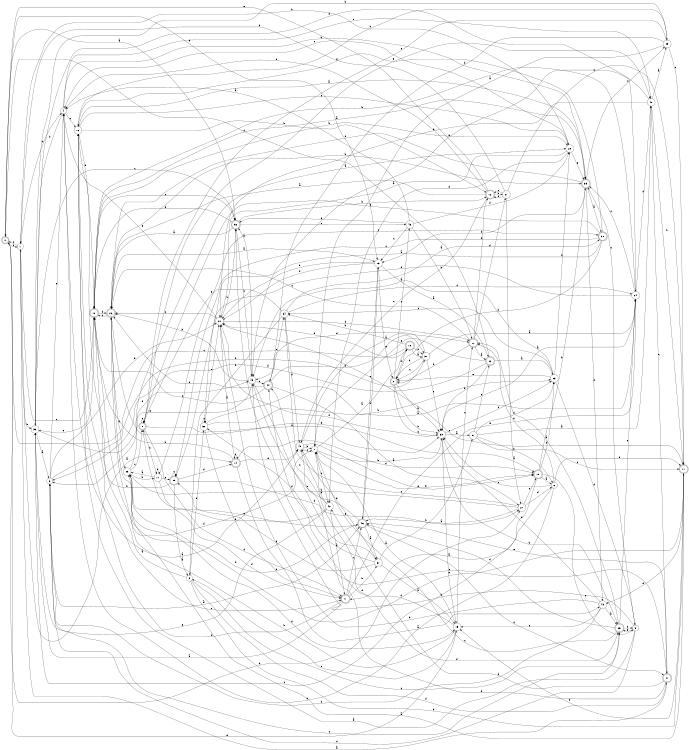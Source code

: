 digraph n43_7 {
__start0 [label="" shape="none"];

rankdir=LR;
size="8,5";

s0 [style="rounded,filled", color="black", fillcolor="white" shape="doublecircle", label="0"];
s1 [style="filled", color="black", fillcolor="white" shape="circle", label="1"];
s2 [style="rounded,filled", color="black", fillcolor="white" shape="doublecircle", label="2"];
s3 [style="filled", color="black", fillcolor="white" shape="circle", label="3"];
s4 [style="filled", color="black", fillcolor="white" shape="circle", label="4"];
s5 [style="filled", color="black", fillcolor="white" shape="circle", label="5"];
s6 [style="filled", color="black", fillcolor="white" shape="circle", label="6"];
s7 [style="filled", color="black", fillcolor="white" shape="circle", label="7"];
s8 [style="rounded,filled", color="black", fillcolor="white" shape="doublecircle", label="8"];
s9 [style="filled", color="black", fillcolor="white" shape="circle", label="9"];
s10 [style="rounded,filled", color="black", fillcolor="white" shape="doublecircle", label="10"];
s11 [style="rounded,filled", color="black", fillcolor="white" shape="doublecircle", label="11"];
s12 [style="rounded,filled", color="black", fillcolor="white" shape="doublecircle", label="12"];
s13 [style="filled", color="black", fillcolor="white" shape="circle", label="13"];
s14 [style="rounded,filled", color="black", fillcolor="white" shape="doublecircle", label="14"];
s15 [style="filled", color="black", fillcolor="white" shape="circle", label="15"];
s16 [style="filled", color="black", fillcolor="white" shape="circle", label="16"];
s17 [style="filled", color="black", fillcolor="white" shape="circle", label="17"];
s18 [style="rounded,filled", color="black", fillcolor="white" shape="doublecircle", label="18"];
s19 [style="rounded,filled", color="black", fillcolor="white" shape="doublecircle", label="19"];
s20 [style="filled", color="black", fillcolor="white" shape="circle", label="20"];
s21 [style="filled", color="black", fillcolor="white" shape="circle", label="21"];
s22 [style="rounded,filled", color="black", fillcolor="white" shape="doublecircle", label="22"];
s23 [style="filled", color="black", fillcolor="white" shape="circle", label="23"];
s24 [style="filled", color="black", fillcolor="white" shape="circle", label="24"];
s25 [style="rounded,filled", color="black", fillcolor="white" shape="doublecircle", label="25"];
s26 [style="rounded,filled", color="black", fillcolor="white" shape="doublecircle", label="26"];
s27 [style="filled", color="black", fillcolor="white" shape="circle", label="27"];
s28 [style="filled", color="black", fillcolor="white" shape="circle", label="28"];
s29 [style="rounded,filled", color="black", fillcolor="white" shape="doublecircle", label="29"];
s30 [style="rounded,filled", color="black", fillcolor="white" shape="doublecircle", label="30"];
s31 [style="filled", color="black", fillcolor="white" shape="circle", label="31"];
s32 [style="rounded,filled", color="black", fillcolor="white" shape="doublecircle", label="32"];
s33 [style="filled", color="black", fillcolor="white" shape="circle", label="33"];
s34 [style="filled", color="black", fillcolor="white" shape="circle", label="34"];
s35 [style="rounded,filled", color="black", fillcolor="white" shape="doublecircle", label="35"];
s36 [style="filled", color="black", fillcolor="white" shape="circle", label="36"];
s37 [style="filled", color="black", fillcolor="white" shape="circle", label="37"];
s38 [style="filled", color="black", fillcolor="white" shape="circle", label="38"];
s39 [style="filled", color="black", fillcolor="white" shape="circle", label="39"];
s40 [style="filled", color="black", fillcolor="white" shape="circle", label="40"];
s41 [style="rounded,filled", color="black", fillcolor="white" shape="doublecircle", label="41"];
s42 [style="filled", color="black", fillcolor="white" shape="circle", label="42"];
s43 [style="filled", color="black", fillcolor="white" shape="circle", label="43"];
s44 [style="rounded,filled", color="black", fillcolor="white" shape="doublecircle", label="44"];
s45 [style="filled", color="black", fillcolor="white" shape="circle", label="45"];
s46 [style="rounded,filled", color="black", fillcolor="white" shape="doublecircle", label="46"];
s47 [style="rounded,filled", color="black", fillcolor="white" shape="doublecircle", label="47"];
s48 [style="filled", color="black", fillcolor="white" shape="circle", label="48"];
s49 [style="filled", color="black", fillcolor="white" shape="circle", label="49"];
s50 [style="filled", color="black", fillcolor="white" shape="circle", label="50"];
s51 [style="filled", color="black", fillcolor="white" shape="circle", label="51"];
s52 [style="rounded,filled", color="black", fillcolor="white" shape="doublecircle", label="52"];
s0 -> s52 [label="a"];
s0 -> s27 [label="b"];
s0 -> s1 [label="c"];
s0 -> s13 [label="d"];
s0 -> s15 [label="e"];
s1 -> s14 [label="a"];
s1 -> s33 [label="b"];
s1 -> s0 [label="c"];
s1 -> s4 [label="d"];
s1 -> s10 [label="e"];
s2 -> s38 [label="a"];
s2 -> s38 [label="b"];
s2 -> s43 [label="c"];
s2 -> s18 [label="d"];
s2 -> s38 [label="e"];
s3 -> s46 [label="a"];
s3 -> s31 [label="b"];
s3 -> s25 [label="c"];
s3 -> s20 [label="d"];
s3 -> s4 [label="e"];
s4 -> s40 [label="a"];
s4 -> s35 [label="b"];
s4 -> s16 [label="c"];
s4 -> s33 [label="d"];
s4 -> s48 [label="e"];
s5 -> s16 [label="a"];
s5 -> s45 [label="b"];
s5 -> s35 [label="c"];
s5 -> s3 [label="d"];
s5 -> s25 [label="e"];
s6 -> s41 [label="a"];
s6 -> s4 [label="b"];
s6 -> s38 [label="c"];
s6 -> s22 [label="d"];
s6 -> s11 [label="e"];
s7 -> s18 [label="a"];
s7 -> s38 [label="b"];
s7 -> s42 [label="c"];
s7 -> s10 [label="d"];
s7 -> s19 [label="e"];
s8 -> s38 [label="a"];
s8 -> s17 [label="b"];
s8 -> s8 [label="c"];
s8 -> s41 [label="d"];
s8 -> s48 [label="e"];
s9 -> s10 [label="a"];
s9 -> s11 [label="b"];
s9 -> s25 [label="c"];
s9 -> s47 [label="d"];
s9 -> s50 [label="e"];
s10 -> s35 [label="a"];
s10 -> s28 [label="b"];
s10 -> s52 [label="c"];
s10 -> s26 [label="d"];
s10 -> s33 [label="e"];
s11 -> s36 [label="a"];
s11 -> s15 [label="b"];
s11 -> s20 [label="c"];
s11 -> s36 [label="d"];
s11 -> s49 [label="e"];
s12 -> s26 [label="a"];
s12 -> s21 [label="b"];
s12 -> s40 [label="c"];
s12 -> s4 [label="d"];
s12 -> s0 [label="e"];
s13 -> s32 [label="a"];
s13 -> s20 [label="b"];
s13 -> s46 [label="c"];
s13 -> s20 [label="d"];
s13 -> s2 [label="e"];
s14 -> s49 [label="a"];
s14 -> s10 [label="b"];
s14 -> s14 [label="c"];
s14 -> s19 [label="d"];
s14 -> s40 [label="e"];
s15 -> s7 [label="a"];
s15 -> s26 [label="b"];
s15 -> s22 [label="c"];
s15 -> s44 [label="d"];
s15 -> s9 [label="e"];
s16 -> s35 [label="a"];
s16 -> s12 [label="b"];
s16 -> s28 [label="c"];
s16 -> s10 [label="d"];
s16 -> s41 [label="e"];
s17 -> s36 [label="a"];
s17 -> s17 [label="b"];
s17 -> s30 [label="c"];
s17 -> s41 [label="d"];
s17 -> s29 [label="e"];
s18 -> s31 [label="a"];
s18 -> s34 [label="b"];
s18 -> s0 [label="c"];
s18 -> s31 [label="d"];
s18 -> s20 [label="e"];
s19 -> s6 [label="a"];
s19 -> s35 [label="b"];
s19 -> s33 [label="c"];
s19 -> s23 [label="d"];
s19 -> s5 [label="e"];
s20 -> s14 [label="a"];
s20 -> s52 [label="b"];
s20 -> s26 [label="c"];
s20 -> s22 [label="d"];
s20 -> s4 [label="e"];
s21 -> s27 [label="a"];
s21 -> s1 [label="b"];
s21 -> s11 [label="c"];
s21 -> s12 [label="d"];
s21 -> s12 [label="e"];
s22 -> s32 [label="a"];
s22 -> s12 [label="b"];
s22 -> s26 [label="c"];
s22 -> s21 [label="d"];
s22 -> s2 [label="e"];
s23 -> s45 [label="a"];
s23 -> s28 [label="b"];
s23 -> s34 [label="c"];
s23 -> s5 [label="d"];
s23 -> s2 [label="e"];
s24 -> s38 [label="a"];
s24 -> s10 [label="b"];
s24 -> s35 [label="c"];
s24 -> s48 [label="d"];
s24 -> s29 [label="e"];
s25 -> s22 [label="a"];
s25 -> s5 [label="b"];
s25 -> s7 [label="c"];
s25 -> s46 [label="d"];
s25 -> s24 [label="e"];
s26 -> s13 [label="a"];
s26 -> s35 [label="b"];
s26 -> s10 [label="c"];
s26 -> s36 [label="d"];
s26 -> s19 [label="e"];
s27 -> s46 [label="a"];
s27 -> s36 [label="b"];
s27 -> s34 [label="c"];
s27 -> s6 [label="d"];
s27 -> s19 [label="e"];
s28 -> s20 [label="a"];
s28 -> s1 [label="b"];
s28 -> s4 [label="c"];
s28 -> s42 [label="d"];
s28 -> s35 [label="e"];
s29 -> s9 [label="a"];
s29 -> s16 [label="b"];
s29 -> s29 [label="c"];
s29 -> s14 [label="d"];
s29 -> s27 [label="e"];
s30 -> s50 [label="a"];
s30 -> s2 [label="b"];
s30 -> s29 [label="c"];
s30 -> s16 [label="d"];
s30 -> s8 [label="e"];
s31 -> s24 [label="a"];
s31 -> s2 [label="b"];
s31 -> s2 [label="c"];
s31 -> s45 [label="d"];
s31 -> s38 [label="e"];
s32 -> s23 [label="a"];
s32 -> s38 [label="b"];
s32 -> s0 [label="c"];
s32 -> s3 [label="d"];
s32 -> s7 [label="e"];
s33 -> s3 [label="a"];
s33 -> s39 [label="b"];
s33 -> s52 [label="c"];
s33 -> s24 [label="d"];
s33 -> s45 [label="e"];
s34 -> s30 [label="a"];
s34 -> s9 [label="b"];
s34 -> s24 [label="c"];
s34 -> s40 [label="d"];
s34 -> s8 [label="e"];
s35 -> s30 [label="a"];
s35 -> s13 [label="b"];
s35 -> s39 [label="c"];
s35 -> s49 [label="d"];
s35 -> s26 [label="e"];
s36 -> s28 [label="a"];
s36 -> s17 [label="b"];
s36 -> s8 [label="c"];
s36 -> s15 [label="d"];
s36 -> s46 [label="e"];
s37 -> s15 [label="a"];
s37 -> s51 [label="b"];
s37 -> s29 [label="c"];
s37 -> s50 [label="d"];
s37 -> s40 [label="e"];
s38 -> s51 [label="a"];
s38 -> s25 [label="b"];
s38 -> s23 [label="c"];
s38 -> s20 [label="d"];
s38 -> s15 [label="e"];
s39 -> s7 [label="a"];
s39 -> s16 [label="b"];
s39 -> s11 [label="c"];
s39 -> s44 [label="d"];
s39 -> s8 [label="e"];
s40 -> s22 [label="a"];
s40 -> s7 [label="b"];
s40 -> s7 [label="c"];
s40 -> s25 [label="d"];
s40 -> s19 [label="e"];
s41 -> s33 [label="a"];
s41 -> s37 [label="b"];
s41 -> s46 [label="c"];
s41 -> s16 [label="d"];
s41 -> s24 [label="e"];
s42 -> s41 [label="a"];
s42 -> s8 [label="b"];
s42 -> s44 [label="c"];
s42 -> s7 [label="d"];
s42 -> s33 [label="e"];
s43 -> s4 [label="a"];
s43 -> s22 [label="b"];
s43 -> s13 [label="c"];
s43 -> s28 [label="d"];
s43 -> s52 [label="e"];
s44 -> s27 [label="a"];
s44 -> s31 [label="b"];
s44 -> s10 [label="c"];
s44 -> s26 [label="d"];
s44 -> s34 [label="e"];
s45 -> s52 [label="a"];
s45 -> s26 [label="b"];
s45 -> s44 [label="c"];
s45 -> s37 [label="d"];
s45 -> s3 [label="e"];
s46 -> s37 [label="a"];
s46 -> s13 [label="b"];
s46 -> s47 [label="c"];
s46 -> s26 [label="d"];
s46 -> s45 [label="e"];
s47 -> s1 [label="a"];
s47 -> s40 [label="b"];
s47 -> s52 [label="c"];
s47 -> s42 [label="d"];
s47 -> s46 [label="e"];
s48 -> s39 [label="a"];
s48 -> s11 [label="b"];
s48 -> s47 [label="c"];
s48 -> s20 [label="d"];
s48 -> s45 [label="e"];
s49 -> s25 [label="a"];
s49 -> s20 [label="b"];
s49 -> s15 [label="c"];
s49 -> s3 [label="d"];
s49 -> s38 [label="e"];
s50 -> s24 [label="a"];
s50 -> s23 [label="b"];
s50 -> s50 [label="c"];
s50 -> s41 [label="d"];
s50 -> s20 [label="e"];
s51 -> s48 [label="a"];
s51 -> s6 [label="b"];
s51 -> s11 [label="c"];
s51 -> s23 [label="d"];
s51 -> s32 [label="e"];
s52 -> s26 [label="a"];
s52 -> s12 [label="b"];
s52 -> s45 [label="c"];
s52 -> s10 [label="d"];
s52 -> s43 [label="e"];

}
